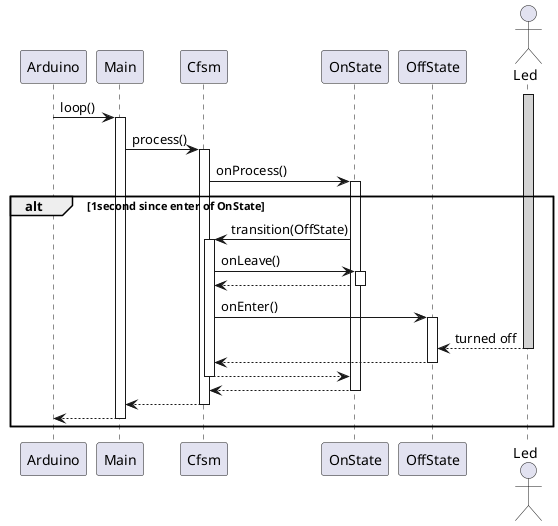 @startuml CFSM stateAlias1 --> stateAlias2 : messageOrCond2 <<stereotype1>>
autoactivate on

participant Arduino
participant Main
participant Cfsm
participant OnState
participant OffState
Actor Led
activate Led #LightGray
Arduino -> Main : loop()
Main -> Cfsm : process()
Cfsm -> OnState : onProcess()
alt 1second since enter of OnState
    OnState -> Cfsm: transition(OffState)
    Cfsm -> OnState: onLeave()
    Cfsm <-- OnState
    Cfsm -> OffState : onEnter()
    OffState <-- Led : turned off
    Cfsm <-- OffState
    Cfsm --> OnState
    Cfsm <-- OnState
    Main <-- Cfsm
    Arduino <-- Main
end
@enduml